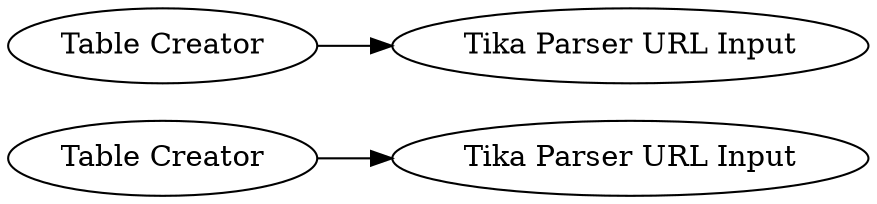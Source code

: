 digraph {
	2 -> 1
	4 -> 5
	1 [label="Tika Parser URL Input"]
	4 [label="Table Creator"]
	5 [label="Tika Parser URL Input"]
	2 [label="Table Creator"]
	rankdir=LR
}
